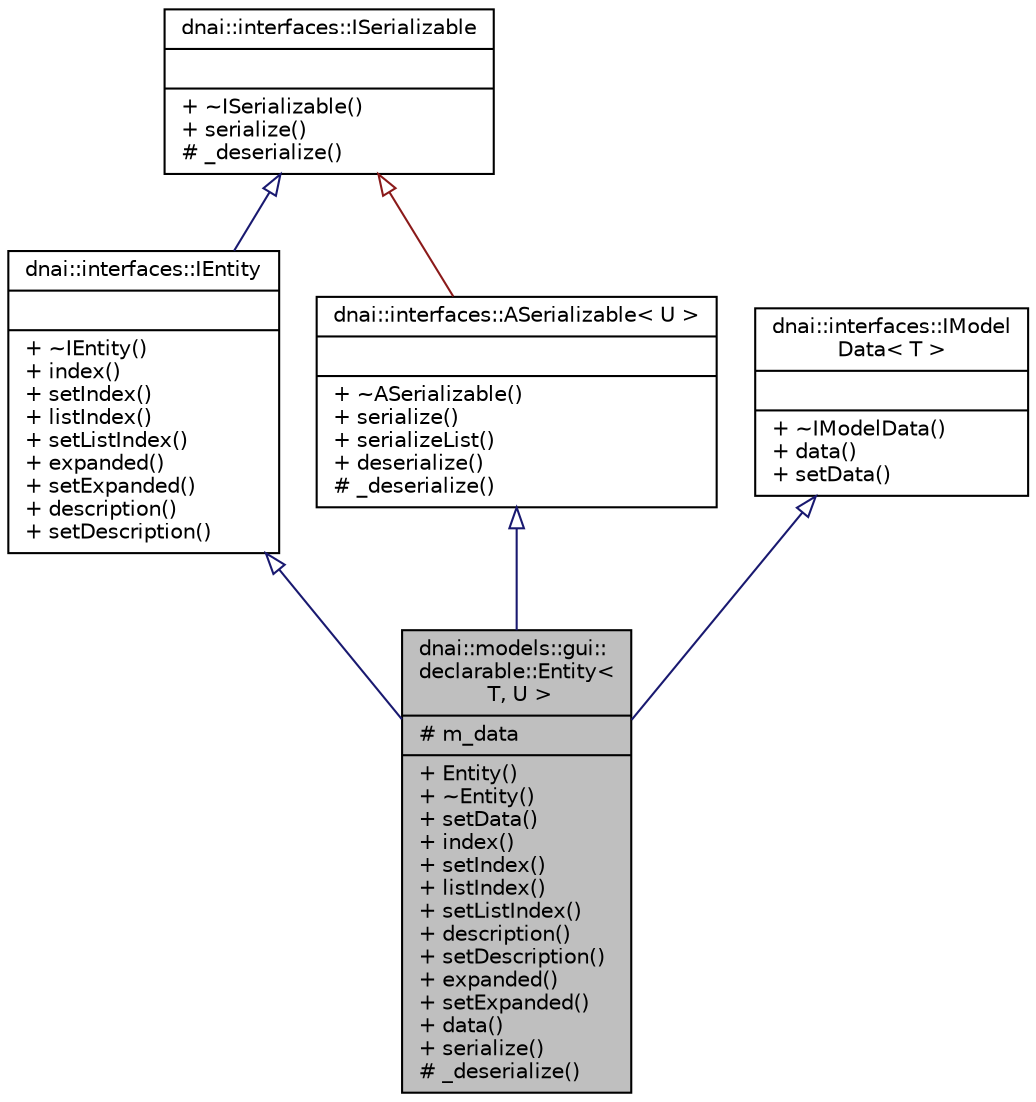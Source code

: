 digraph "dnai::models::gui::declarable::Entity&lt; T, U &gt;"
{
  edge [fontname="Helvetica",fontsize="10",labelfontname="Helvetica",labelfontsize="10"];
  node [fontname="Helvetica",fontsize="10",shape=record];
  Node1 [label="{dnai::models::gui::\ldeclarable::Entity\<\l T, U \>\n|# m_data\l|+ Entity()\l+ ~Entity()\l+ setData()\l+ index()\l+ setIndex()\l+ listIndex()\l+ setListIndex()\l+ description()\l+ setDescription()\l+ expanded()\l+ setExpanded()\l+ data()\l+ serialize()\l# _deserialize()\l}",height=0.2,width=0.4,color="black", fillcolor="grey75", style="filled", fontcolor="black"];
  Node2 -> Node1 [dir="back",color="midnightblue",fontsize="10",style="solid",arrowtail="onormal",fontname="Helvetica"];
  Node2 [label="{dnai::interfaces::IEntity\n||+ ~IEntity()\l+ index()\l+ setIndex()\l+ listIndex()\l+ setListIndex()\l+ expanded()\l+ setExpanded()\l+ description()\l+ setDescription()\l}",height=0.2,width=0.4,color="black", fillcolor="white", style="filled",URL="$classdnai_1_1interfaces_1_1_i_entity.html"];
  Node3 -> Node2 [dir="back",color="midnightblue",fontsize="10",style="solid",arrowtail="onormal",fontname="Helvetica"];
  Node3 [label="{dnai::interfaces::ISerializable\n||+ ~ISerializable()\l+ serialize()\l# _deserialize()\l}",height=0.2,width=0.4,color="black", fillcolor="white", style="filled",URL="$classdnai_1_1interfaces_1_1_i_serializable.html",tooltip="Allow inherited class to serialize and deserialize itself. "];
  Node4 -> Node1 [dir="back",color="midnightblue",fontsize="10",style="solid",arrowtail="onormal",fontname="Helvetica"];
  Node4 [label="{dnai::interfaces::IModel\lData\< T \>\n||+ ~IModelData()\l+ data()\l+ setData()\l}",height=0.2,width=0.4,color="black", fillcolor="white", style="filled",URL="$classdnai_1_1interfaces_1_1_i_model_data.html"];
  Node5 -> Node1 [dir="back",color="midnightblue",fontsize="10",style="solid",arrowtail="onormal",fontname="Helvetica"];
  Node5 [label="{dnai::interfaces::ASerializable\< U \>\n||+ ~ASerializable()\l+ serialize()\l+ serializeList()\l+ deserialize()\l# _deserialize()\l}",height=0.2,width=0.4,color="black", fillcolor="white", style="filled",URL="$classdnai_1_1interfaces_1_1_a_serializable.html"];
  Node3 -> Node5 [dir="back",color="firebrick4",fontsize="10",style="solid",arrowtail="onormal",fontname="Helvetica"];
}
